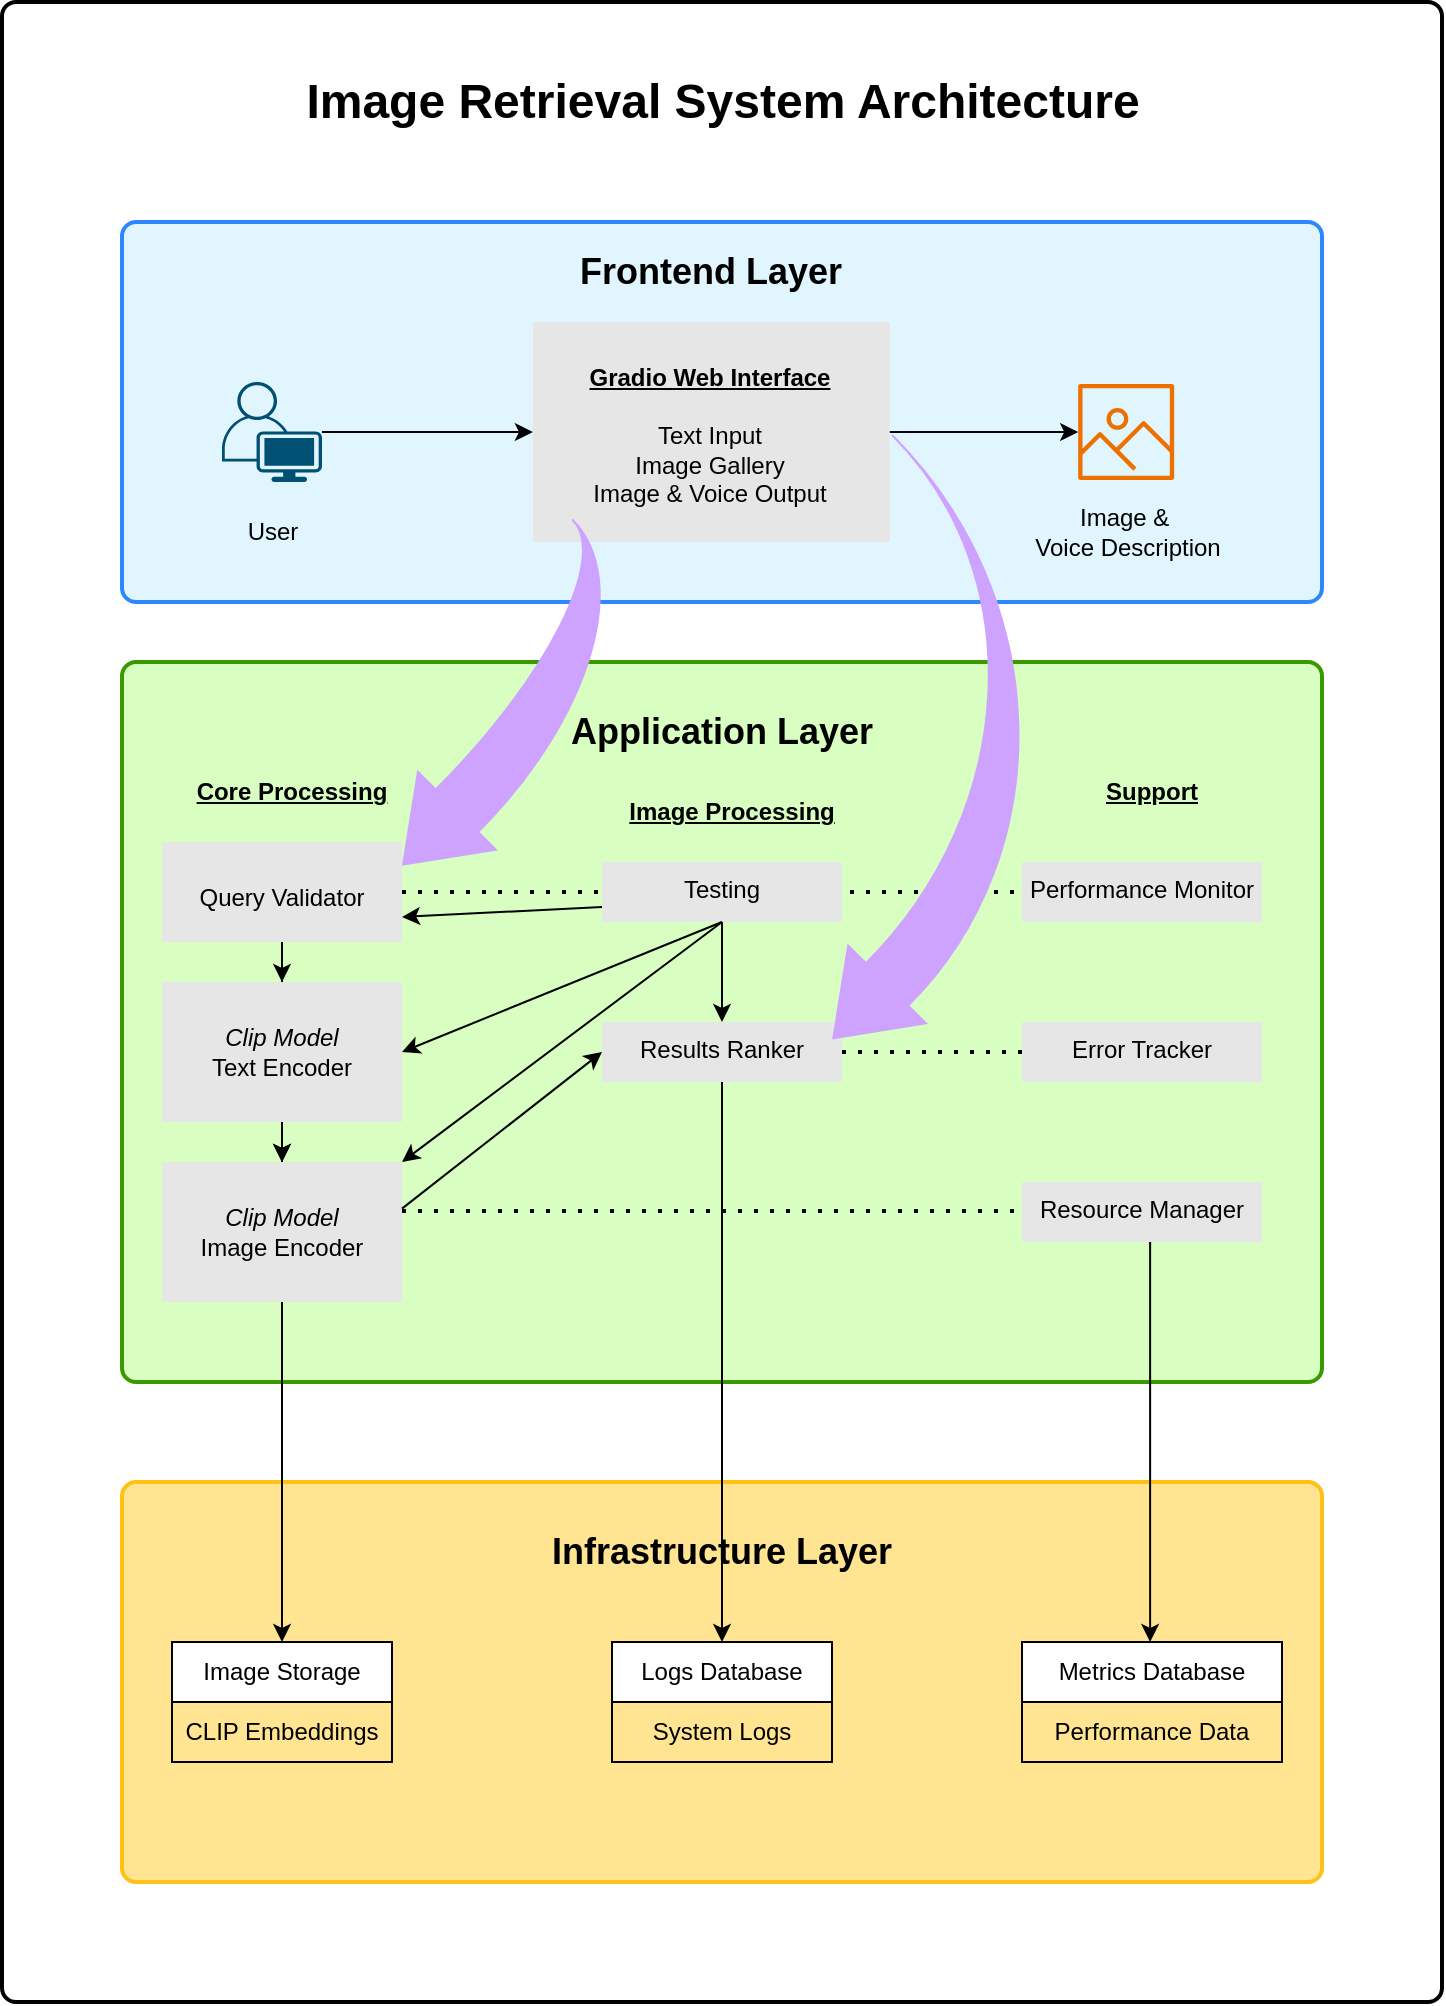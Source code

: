<mxfile version="26.0.15">
  <diagram name="Page-1" id="cnbzRU0rAFX-k-fzayAw">
    <mxGraphModel dx="2232" dy="1029" grid="0" gridSize="10" guides="1" tooltips="1" connect="1" arrows="1" fold="1" page="1" pageScale="1" pageWidth="827" pageHeight="1169" math="0" shadow="0">
      <root>
        <mxCell id="0" />
        <mxCell id="1" parent="0" />
        <mxCell id="gg5CP_R30aCd0W26x7RS-1" value="" style="rounded=1;whiteSpace=wrap;html=1;absoluteArcSize=1;arcSize=14;strokeWidth=2;" vertex="1" parent="1">
          <mxGeometry x="40" y="120" width="720" height="1000" as="geometry" />
        </mxCell>
        <mxCell id="gg5CP_R30aCd0W26x7RS-2" value="&lt;b&gt;&lt;font style=&quot;font-size: 24px;&quot;&gt;Image Retrieval System Architecture&lt;/font&gt;&lt;/b&gt;" style="text;html=1;align=center;verticalAlign=middle;resizable=0;points=[];autosize=1;strokeColor=none;fillColor=none;" vertex="1" parent="1">
          <mxGeometry x="180" y="150" width="440" height="40" as="geometry" />
        </mxCell>
        <mxCell id="gg5CP_R30aCd0W26x7RS-3" value="" style="rounded=1;whiteSpace=wrap;html=1;absoluteArcSize=1;arcSize=14;strokeWidth=2;strokeColor=light-dark(#2D88FF,#E1F5FE);fillColor=light-dark(#E1F5FE,var(--ge-dark-color, #121212));" vertex="1" parent="1">
          <mxGeometry x="100" y="230" width="600" height="190" as="geometry" />
        </mxCell>
        <mxCell id="gg5CP_R30aCd0W26x7RS-4" value="" style="rounded=1;whiteSpace=wrap;html=1;absoluteArcSize=1;arcSize=14;strokeWidth=2;strokeColor=light-dark(#389900,#E1F5FE);fillColor=light-dark(#D8FFC1,var(--ge-dark-color, #121212));" vertex="1" parent="1">
          <mxGeometry x="100" y="450" width="600" height="360" as="geometry" />
        </mxCell>
        <mxCell id="gg5CP_R30aCd0W26x7RS-5" value="" style="rounded=1;whiteSpace=wrap;html=1;absoluteArcSize=1;arcSize=14;strokeWidth=2;strokeColor=light-dark(#FFC116,#E1F5FE);fillColor=light-dark(#FFE591,var(--ge-dark-color, #121212));" vertex="1" parent="1">
          <mxGeometry x="100" y="860" width="600" height="200" as="geometry" />
        </mxCell>
        <mxCell id="gg5CP_R30aCd0W26x7RS-9" value="&lt;font style=&quot;font-size: 18px;&quot;&gt;&lt;b style=&quot;&quot;&gt;Application Layer&lt;/b&gt;&lt;/font&gt;" style="text;html=1;align=center;verticalAlign=middle;whiteSpace=wrap;rounded=0;" vertex="1" parent="1">
          <mxGeometry x="320" y="470" width="160" height="30" as="geometry" />
        </mxCell>
        <mxCell id="gg5CP_R30aCd0W26x7RS-25" value="&lt;font style=&quot;font-size: 12px;&quot;&gt;&lt;b style=&quot;&quot;&gt;&lt;u&gt;Core Processing&lt;/u&gt;&lt;/b&gt;&lt;/font&gt;" style="text;html=1;align=center;verticalAlign=middle;whiteSpace=wrap;rounded=0;" vertex="1" parent="1">
          <mxGeometry x="130" y="500" width="110" height="30" as="geometry" />
        </mxCell>
        <mxCell id="gg5CP_R30aCd0W26x7RS-10" value="&lt;font style=&quot;font-size: 18px;&quot;&gt;&lt;b style=&quot;&quot;&gt;Infrastructure Layer&lt;/b&gt;&lt;/font&gt;" style="text;html=1;align=center;verticalAlign=middle;whiteSpace=wrap;rounded=0;" vertex="1" parent="1">
          <mxGeometry x="305" y="880" width="190" height="30" as="geometry" />
        </mxCell>
        <mxCell id="gg5CP_R30aCd0W26x7RS-26" value="&lt;font style=&quot;font-size: 12px;&quot;&gt;&lt;b style=&quot;&quot;&gt;&lt;u&gt;Image Processing&lt;/u&gt;&lt;/b&gt;&lt;/font&gt;" style="text;html=1;align=center;verticalAlign=middle;whiteSpace=wrap;rounded=0;" vertex="1" parent="1">
          <mxGeometry x="350" y="510" width="110" height="30" as="geometry" />
        </mxCell>
        <mxCell id="gg5CP_R30aCd0W26x7RS-27" value="&lt;font style=&quot;font-size: 12px;&quot;&gt;&lt;b style=&quot;&quot;&gt;&lt;u&gt;Support&lt;/u&gt;&lt;/b&gt;&lt;/font&gt;" style="text;html=1;align=center;verticalAlign=middle;whiteSpace=wrap;rounded=0;" vertex="1" parent="1">
          <mxGeometry x="560" y="500" width="110" height="30" as="geometry" />
        </mxCell>
        <mxCell id="gg5CP_R30aCd0W26x7RS-30" value="&lt;div&gt;Results Ranker&lt;/div&gt;" style="whiteSpace=wrap;html=1;verticalAlign=top;fillColor=#E6E6E6;strokeColor=none;sketch=0;pointerEvents=1;" vertex="1" parent="1">
          <mxGeometry x="340" y="630" width="120" height="30" as="geometry" />
        </mxCell>
        <mxCell id="gg5CP_R30aCd0W26x7RS-31" value="Performance Monitor" style="whiteSpace=wrap;html=1;verticalAlign=top;fillColor=#E6E6E6;strokeColor=none;sketch=0;pointerEvents=1;" vertex="1" parent="1">
          <mxGeometry x="550" y="550" width="120" height="30" as="geometry" />
        </mxCell>
        <mxCell id="gg5CP_R30aCd0W26x7RS-32" value="Resource Manager" style="whiteSpace=wrap;html=1;verticalAlign=top;fillColor=#E6E6E6;strokeColor=none;sketch=0;pointerEvents=1;" vertex="1" parent="1">
          <mxGeometry x="550" y="710" width="120" height="30" as="geometry" />
        </mxCell>
        <mxCell id="gg5CP_R30aCd0W26x7RS-37" value="" style="group" vertex="1" connectable="0" parent="1">
          <mxGeometry x="120" y="550" width="120" height="220" as="geometry" />
        </mxCell>
        <mxCell id="gg5CP_R30aCd0W26x7RS-64" value="" style="edgeStyle=orthogonalEdgeStyle;rounded=0;orthogonalLoop=1;jettySize=auto;html=1;" edge="1" parent="gg5CP_R30aCd0W26x7RS-37" source="gg5CP_R30aCd0W26x7RS-29" target="gg5CP_R30aCd0W26x7RS-35">
          <mxGeometry relative="1" as="geometry" />
        </mxCell>
        <mxCell id="gg5CP_R30aCd0W26x7RS-29" value="&lt;div&gt;&lt;br&gt;&lt;/div&gt;&lt;i&gt;Clip Model&lt;/i&gt;&lt;div&gt;Text Encoder&lt;/div&gt;" style="whiteSpace=wrap;html=1;verticalAlign=top;fillColor=#E6E6E6;strokeColor=none;sketch=0;pointerEvents=1;" vertex="1" parent="gg5CP_R30aCd0W26x7RS-37">
          <mxGeometry y="60" width="120" height="70" as="geometry" />
        </mxCell>
        <mxCell id="gg5CP_R30aCd0W26x7RS-33" value="&lt;div&gt;&lt;br&gt;&lt;/div&gt;Query Validator" style="whiteSpace=wrap;html=1;verticalAlign=top;fillColor=#E6E6E6;strokeColor=none;sketch=0;pointerEvents=1;" vertex="1" parent="gg5CP_R30aCd0W26x7RS-37">
          <mxGeometry y="-10" width="120" height="50" as="geometry" />
        </mxCell>
        <mxCell id="gg5CP_R30aCd0W26x7RS-35" value="&lt;br&gt;&lt;div&gt;&lt;i&gt;Clip Model&lt;/i&gt;&lt;div&gt;Image Encoder&lt;/div&gt;&lt;/div&gt;" style="whiteSpace=wrap;html=1;verticalAlign=top;fillColor=#E6E6E6;strokeColor=none;sketch=0;pointerEvents=1;" vertex="1" parent="gg5CP_R30aCd0W26x7RS-37">
          <mxGeometry y="150" width="120" height="70" as="geometry" />
        </mxCell>
        <mxCell id="gg5CP_R30aCd0W26x7RS-34" value="" style="edgeStyle=orthogonalEdgeStyle;rounded=0;orthogonalLoop=1;jettySize=auto;html=1;" edge="1" parent="gg5CP_R30aCd0W26x7RS-37" source="gg5CP_R30aCd0W26x7RS-33" target="gg5CP_R30aCd0W26x7RS-29">
          <mxGeometry relative="1" as="geometry" />
        </mxCell>
        <mxCell id="gg5CP_R30aCd0W26x7RS-36" value="" style="edgeStyle=orthogonalEdgeStyle;rounded=0;orthogonalLoop=1;jettySize=auto;html=1;" edge="1" parent="gg5CP_R30aCd0W26x7RS-37" source="gg5CP_R30aCd0W26x7RS-29" target="gg5CP_R30aCd0W26x7RS-35">
          <mxGeometry relative="1" as="geometry" />
        </mxCell>
        <mxCell id="gg5CP_R30aCd0W26x7RS-38" value="" style="group" vertex="1" connectable="0" parent="1">
          <mxGeometry x="150" y="240" width="529.5" height="160" as="geometry" />
        </mxCell>
        <mxCell id="gg5CP_R30aCd0W26x7RS-8" value="&lt;font style=&quot;font-size: 18px;&quot;&gt;&lt;b style=&quot;&quot;&gt;Frontend Layer&lt;/b&gt;&lt;/font&gt;" style="text;html=1;align=center;verticalAlign=middle;whiteSpace=wrap;rounded=0;" vertex="1" parent="gg5CP_R30aCd0W26x7RS-38">
          <mxGeometry x="163.08" width="163.08" height="30" as="geometry" />
        </mxCell>
        <mxCell id="gg5CP_R30aCd0W26x7RS-18" value="" style="edgeStyle=orthogonalEdgeStyle;rounded=0;orthogonalLoop=1;jettySize=auto;html=1;" edge="1" parent="gg5CP_R30aCd0W26x7RS-38" source="gg5CP_R30aCd0W26x7RS-14" target="gg5CP_R30aCd0W26x7RS-17">
          <mxGeometry relative="1" as="geometry" />
        </mxCell>
        <mxCell id="gg5CP_R30aCd0W26x7RS-14" value="" style="points=[[0.35,0,0],[0.98,0.51,0],[1,0.71,0],[0.67,1,0],[0,0.795,0],[0,0.65,0]];verticalLabelPosition=bottom;sketch=0;html=1;verticalAlign=top;aspect=fixed;align=center;pointerEvents=1;shape=mxgraph.cisco19.user;fillColor=#005073;strokeColor=none;" vertex="1" parent="gg5CP_R30aCd0W26x7RS-38">
          <mxGeometry y="70" width="50" height="50" as="geometry" />
        </mxCell>
        <mxCell id="gg5CP_R30aCd0W26x7RS-22" value="" style="edgeStyle=orthogonalEdgeStyle;rounded=0;orthogonalLoop=1;jettySize=auto;html=1;" edge="1" parent="gg5CP_R30aCd0W26x7RS-38" source="gg5CP_R30aCd0W26x7RS-17" target="gg5CP_R30aCd0W26x7RS-23">
          <mxGeometry relative="1" as="geometry">
            <mxPoint x="387.315" y="25" as="targetPoint" />
          </mxGeometry>
        </mxCell>
        <mxCell id="gg5CP_R30aCd0W26x7RS-17" value="&lt;div&gt;&lt;b&gt;&lt;br&gt;&lt;/b&gt;&lt;/div&gt;&lt;b&gt;&lt;u&gt;Gradio Web Interface&lt;/u&gt;&lt;/b&gt;&lt;div&gt;&lt;b&gt;&lt;br&gt;&lt;/b&gt;&lt;/div&gt;&lt;div&gt;Text Input&lt;/div&gt;&lt;div&gt;Image Gallery&lt;/div&gt;&lt;div&gt;Image &amp;amp; Voice Output&lt;/div&gt;" style="whiteSpace=wrap;html=1;verticalAlign=top;fillColor=#E6E6E6;strokeColor=none;sketch=0;pointerEvents=1;" vertex="1" parent="gg5CP_R30aCd0W26x7RS-38">
          <mxGeometry x="155.436" y="40" width="178.369" height="110" as="geometry" />
        </mxCell>
        <mxCell id="gg5CP_R30aCd0W26x7RS-20" value="&lt;font style=&quot;font-size: 12px;&quot;&gt;User&lt;/font&gt;" style="text;html=1;align=center;verticalAlign=middle;whiteSpace=wrap;rounded=0;" vertex="1" parent="gg5CP_R30aCd0W26x7RS-38">
          <mxGeometry y="130" width="50.962" height="30" as="geometry" />
        </mxCell>
        <mxCell id="gg5CP_R30aCd0W26x7RS-23" value="" style="sketch=0;outlineConnect=0;fontColor=#232F3E;gradientColor=none;fillColor=#ED7100;strokeColor=#2D88FF;dashed=0;verticalLabelPosition=bottom;verticalAlign=top;align=center;html=1;fontSize=12;fontStyle=0;aspect=fixed;pointerEvents=1;shape=mxgraph.aws4.container_registry_image;" vertex="1" parent="gg5CP_R30aCd0W26x7RS-38">
          <mxGeometry x="428.085" y="71" width="48" height="48" as="geometry" />
        </mxCell>
        <mxCell id="gg5CP_R30aCd0W26x7RS-28" value="&lt;font style=&quot;font-size: 12px;&quot;&gt;Image &amp;amp;&amp;nbsp;&lt;/font&gt;&lt;div&gt;&lt;font style=&quot;font-size: 12px;&quot;&gt;Voice Description&lt;/font&gt;&lt;/div&gt;" style="text;html=1;align=center;verticalAlign=middle;whiteSpace=wrap;rounded=0;" vertex="1" parent="gg5CP_R30aCd0W26x7RS-38">
          <mxGeometry x="375.593" y="130" width="153.907" height="30" as="geometry" />
        </mxCell>
        <mxCell id="gg5CP_R30aCd0W26x7RS-39" value="Error Tracker" style="whiteSpace=wrap;html=1;verticalAlign=top;fillColor=#E6E6E6;strokeColor=none;sketch=0;pointerEvents=1;" vertex="1" parent="1">
          <mxGeometry x="550" y="630" width="120" height="30" as="geometry" />
        </mxCell>
        <mxCell id="gg5CP_R30aCd0W26x7RS-40" value="" style="endArrow=none;dashed=1;html=1;dashPattern=1 3;strokeWidth=2;rounded=0;entryX=0;entryY=0.5;entryDx=0;entryDy=0;" edge="1" parent="1" source="gg5CP_R30aCd0W26x7RS-33" target="gg5CP_R30aCd0W26x7RS-31">
          <mxGeometry width="50" height="50" relative="1" as="geometry">
            <mxPoint x="380" y="610" as="sourcePoint" />
            <mxPoint x="430" y="560" as="targetPoint" />
          </mxGeometry>
        </mxCell>
        <mxCell id="gg5CP_R30aCd0W26x7RS-41" value="" style="endArrow=none;dashed=1;html=1;dashPattern=1 3;strokeWidth=2;rounded=0;entryX=0;entryY=0.5;entryDx=0;entryDy=0;exitX=1;exitY=0.5;exitDx=0;exitDy=0;" edge="1" parent="1" source="gg5CP_R30aCd0W26x7RS-30" target="gg5CP_R30aCd0W26x7RS-39">
          <mxGeometry width="50" height="50" relative="1" as="geometry">
            <mxPoint x="380" y="610" as="sourcePoint" />
            <mxPoint x="430" y="560" as="targetPoint" />
          </mxGeometry>
        </mxCell>
        <mxCell id="gg5CP_R30aCd0W26x7RS-42" value="" style="endArrow=none;dashed=1;html=1;dashPattern=1 3;strokeWidth=2;rounded=0;entryX=0;entryY=0.5;entryDx=0;entryDy=0;" edge="1" parent="1">
          <mxGeometry width="50" height="50" relative="1" as="geometry">
            <mxPoint x="240" y="724.5" as="sourcePoint" />
            <mxPoint x="550" y="724.5" as="targetPoint" />
          </mxGeometry>
        </mxCell>
        <mxCell id="gg5CP_R30aCd0W26x7RS-43" value="" style="html=1;shadow=0;dashed=0;align=center;verticalAlign=middle;shape=mxgraph.arrows2.jumpInArrow;dy=15;dx=38;arrowHead=55;rotation=-225;fillColor=light-dark(#CEA3FF,var(--ge-dark-color, #121212));strokeColor=light-dark(#CEA3FF,#FFFFFF);" vertex="1" parent="1">
          <mxGeometry x="201.64" y="429.82" width="181.82" height="89.75" as="geometry" />
        </mxCell>
        <mxCell id="gg5CP_R30aCd0W26x7RS-44" value="" style="html=1;shadow=0;dashed=0;align=center;verticalAlign=middle;shape=mxgraph.arrows2.jumpInArrow;dy=15;dx=38;arrowHead=55;rotation=-225;fillColor=light-dark(#CEA3FF,var(--ge-dark-color, #121212));strokeColor=light-dark(#CEA3FF,#FFFFFF);" vertex="1" parent="1">
          <mxGeometry x="363.06" y="387.02" width="234" height="220" as="geometry" />
        </mxCell>
        <mxCell id="gg5CP_R30aCd0W26x7RS-46" value="" style="endArrow=classic;html=1;rounded=0;exitX=1;exitY=0.333;exitDx=0;exitDy=0;entryX=0;entryY=0.5;entryDx=0;entryDy=0;exitPerimeter=0;" edge="1" parent="1" source="gg5CP_R30aCd0W26x7RS-35" target="gg5CP_R30aCd0W26x7RS-30">
          <mxGeometry width="50" height="50" relative="1" as="geometry">
            <mxPoint x="380" y="710" as="sourcePoint" />
            <mxPoint x="430" y="660" as="targetPoint" />
          </mxGeometry>
        </mxCell>
        <mxCell id="gg5CP_R30aCd0W26x7RS-48" value="" style="endArrow=classic;html=1;rounded=0;exitX=0.5;exitY=1;exitDx=0;exitDy=0;entryX=0.5;entryY=0;entryDx=0;entryDy=0;" edge="1" parent="1" source="gg5CP_R30aCd0W26x7RS-35" target="gg5CP_R30aCd0W26x7RS-49">
          <mxGeometry width="50" height="50" relative="1" as="geometry">
            <mxPoint x="380" y="910" as="sourcePoint" />
            <mxPoint x="430" y="860" as="targetPoint" />
          </mxGeometry>
        </mxCell>
        <mxCell id="gg5CP_R30aCd0W26x7RS-49" value="Image Storage" style="swimlane;fontStyle=0;childLayout=stackLayout;horizontal=1;startSize=30;horizontalStack=0;resizeParent=1;resizeParentMax=0;resizeLast=0;collapsible=1;marginBottom=0;whiteSpace=wrap;html=1;" vertex="1" parent="1">
          <mxGeometry x="125" y="940" width="110" height="60" as="geometry" />
        </mxCell>
        <mxCell id="gg5CP_R30aCd0W26x7RS-50" value="CLIP Embeddings" style="text;strokeColor=none;fillColor=none;align=center;verticalAlign=middle;spacingLeft=4;spacingRight=4;overflow=hidden;points=[[0,0.5],[1,0.5]];portConstraint=eastwest;rotatable=0;whiteSpace=wrap;html=1;" vertex="1" parent="gg5CP_R30aCd0W26x7RS-49">
          <mxGeometry y="30" width="110" height="30" as="geometry" />
        </mxCell>
        <mxCell id="gg5CP_R30aCd0W26x7RS-53" value="Logs Database" style="swimlane;fontStyle=0;childLayout=stackLayout;horizontal=1;startSize=30;horizontalStack=0;resizeParent=1;resizeParentMax=0;resizeLast=0;collapsible=1;marginBottom=0;whiteSpace=wrap;html=1;" vertex="1" parent="1">
          <mxGeometry x="345" y="940" width="110" height="60" as="geometry" />
        </mxCell>
        <mxCell id="gg5CP_R30aCd0W26x7RS-54" value="System Logs" style="text;strokeColor=none;fillColor=none;align=center;verticalAlign=middle;spacingLeft=4;spacingRight=4;overflow=hidden;points=[[0,0.5],[1,0.5]];portConstraint=eastwest;rotatable=0;whiteSpace=wrap;html=1;" vertex="1" parent="gg5CP_R30aCd0W26x7RS-53">
          <mxGeometry y="30" width="110" height="30" as="geometry" />
        </mxCell>
        <mxCell id="gg5CP_R30aCd0W26x7RS-55" value="Metrics Database" style="swimlane;fontStyle=0;childLayout=stackLayout;horizontal=1;startSize=30;horizontalStack=0;resizeParent=1;resizeParentMax=0;resizeLast=0;collapsible=1;marginBottom=0;whiteSpace=wrap;html=1;" vertex="1" parent="1">
          <mxGeometry x="550" y="940" width="130" height="60" as="geometry">
            <mxRectangle x="560" y="940" width="130" height="30" as="alternateBounds" />
          </mxGeometry>
        </mxCell>
        <mxCell id="gg5CP_R30aCd0W26x7RS-56" value="Performance Data" style="text;strokeColor=none;fillColor=none;align=center;verticalAlign=middle;spacingLeft=4;spacingRight=4;overflow=hidden;points=[[0,0.5],[1,0.5]];portConstraint=eastwest;rotatable=0;whiteSpace=wrap;html=1;" vertex="1" parent="gg5CP_R30aCd0W26x7RS-55">
          <mxGeometry y="30" width="130" height="30" as="geometry" />
        </mxCell>
        <mxCell id="gg5CP_R30aCd0W26x7RS-57" value="" style="endArrow=classic;html=1;rounded=0;exitX=0.5;exitY=1;exitDx=0;exitDy=0;entryX=0.5;entryY=0;entryDx=0;entryDy=0;" edge="1" parent="1" source="gg5CP_R30aCd0W26x7RS-30" target="gg5CP_R30aCd0W26x7RS-53">
          <mxGeometry width="50" height="50" relative="1" as="geometry">
            <mxPoint x="380" y="910" as="sourcePoint" />
            <mxPoint x="430" y="860" as="targetPoint" />
          </mxGeometry>
        </mxCell>
        <mxCell id="gg5CP_R30aCd0W26x7RS-62" value="" style="endArrow=classic;html=1;rounded=0;exitX=0.5;exitY=1;exitDx=0;exitDy=0;entryX=0.5;entryY=0;entryDx=0;entryDy=0;" edge="1" parent="1">
          <mxGeometry width="50" height="50" relative="1" as="geometry">
            <mxPoint x="614.06" y="740" as="sourcePoint" />
            <mxPoint x="614.06" y="940" as="targetPoint" />
          </mxGeometry>
        </mxCell>
        <mxCell id="gg5CP_R30aCd0W26x7RS-66" value="&lt;div&gt;Testing&lt;/div&gt;" style="whiteSpace=wrap;html=1;verticalAlign=top;fillColor=#E6E6E6;strokeColor=none;sketch=0;pointerEvents=1;" vertex="1" parent="1">
          <mxGeometry x="340" y="550" width="120" height="30" as="geometry" />
        </mxCell>
        <mxCell id="gg5CP_R30aCd0W26x7RS-67" value="" style="endArrow=classic;html=1;rounded=0;exitX=0.5;exitY=1;exitDx=0;exitDy=0;entryX=0.5;entryY=0;entryDx=0;entryDy=0;" edge="1" parent="1" source="gg5CP_R30aCd0W26x7RS-66" target="gg5CP_R30aCd0W26x7RS-30">
          <mxGeometry width="50" height="50" relative="1" as="geometry">
            <mxPoint x="390" y="660" as="sourcePoint" />
            <mxPoint x="440" y="610" as="targetPoint" />
          </mxGeometry>
        </mxCell>
        <mxCell id="gg5CP_R30aCd0W26x7RS-68" value="" style="endArrow=classic;html=1;rounded=0;entryX=1;entryY=0;entryDx=0;entryDy=0;" edge="1" parent="1" target="gg5CP_R30aCd0W26x7RS-35">
          <mxGeometry width="50" height="50" relative="1" as="geometry">
            <mxPoint x="400" y="580" as="sourcePoint" />
            <mxPoint x="440" y="610" as="targetPoint" />
          </mxGeometry>
        </mxCell>
        <mxCell id="gg5CP_R30aCd0W26x7RS-69" value="" style="endArrow=classic;html=1;rounded=0;entryX=1;entryY=0.5;entryDx=0;entryDy=0;" edge="1" parent="1" target="gg5CP_R30aCd0W26x7RS-29">
          <mxGeometry width="50" height="50" relative="1" as="geometry">
            <mxPoint x="400" y="580" as="sourcePoint" />
            <mxPoint x="440" y="610" as="targetPoint" />
          </mxGeometry>
        </mxCell>
        <mxCell id="gg5CP_R30aCd0W26x7RS-70" value="" style="endArrow=classic;html=1;rounded=0;exitX=0;exitY=0.75;exitDx=0;exitDy=0;entryX=1;entryY=0.75;entryDx=0;entryDy=0;" edge="1" parent="1" source="gg5CP_R30aCd0W26x7RS-66" target="gg5CP_R30aCd0W26x7RS-33">
          <mxGeometry width="50" height="50" relative="1" as="geometry">
            <mxPoint x="400" y="580" as="sourcePoint" />
            <mxPoint x="440" y="610" as="targetPoint" />
          </mxGeometry>
        </mxCell>
      </root>
    </mxGraphModel>
  </diagram>
</mxfile>
